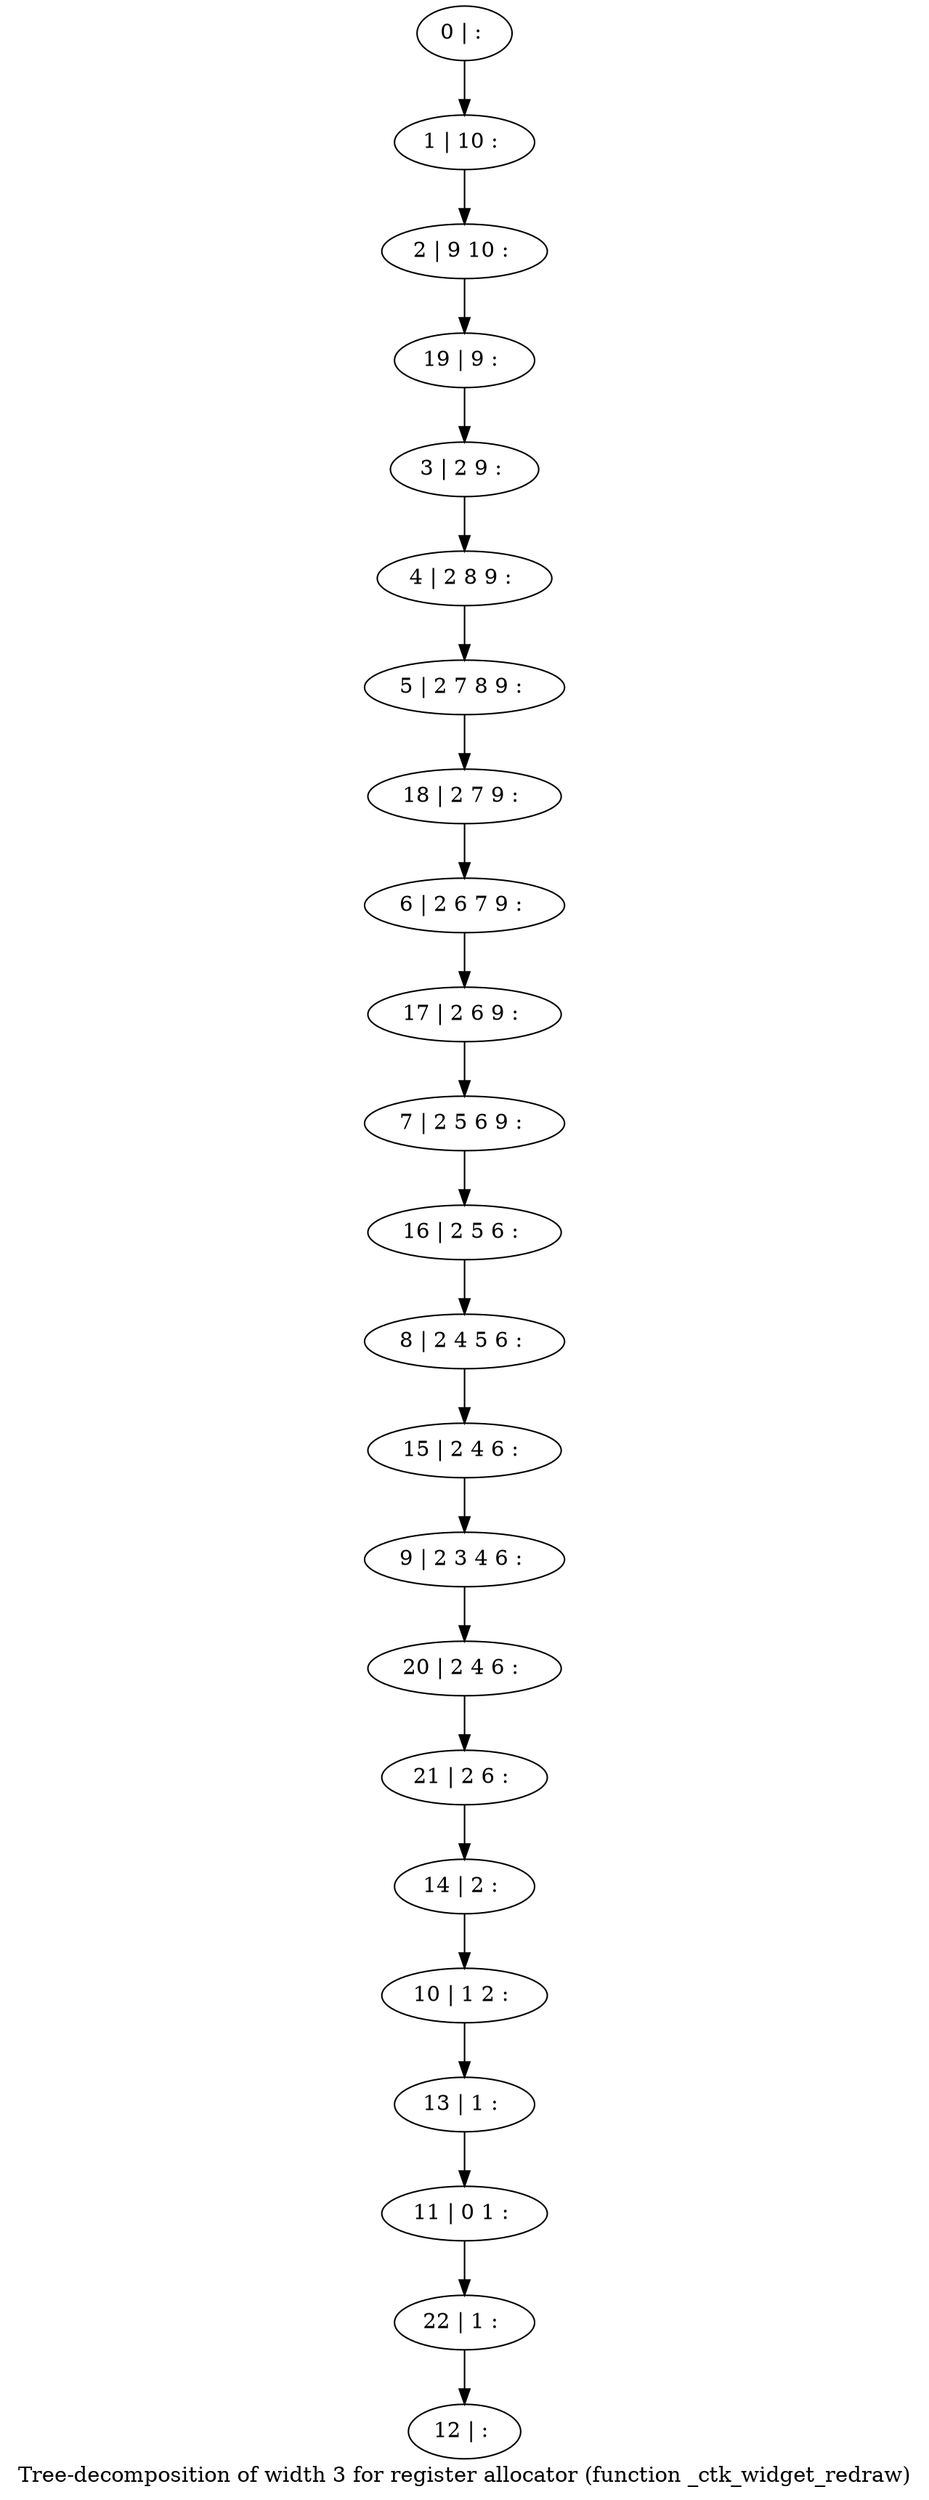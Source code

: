 digraph G {
graph [label="Tree-decomposition of width 3 for register allocator (function _ctk_widget_redraw)"]
0[label="0 | : "];
1[label="1 | 10 : "];
2[label="2 | 9 10 : "];
3[label="3 | 2 9 : "];
4[label="4 | 2 8 9 : "];
5[label="5 | 2 7 8 9 : "];
6[label="6 | 2 6 7 9 : "];
7[label="7 | 2 5 6 9 : "];
8[label="8 | 2 4 5 6 : "];
9[label="9 | 2 3 4 6 : "];
10[label="10 | 1 2 : "];
11[label="11 | 0 1 : "];
12[label="12 | : "];
13[label="13 | 1 : "];
14[label="14 | 2 : "];
15[label="15 | 2 4 6 : "];
16[label="16 | 2 5 6 : "];
17[label="17 | 2 6 9 : "];
18[label="18 | 2 7 9 : "];
19[label="19 | 9 : "];
20[label="20 | 2 4 6 : "];
21[label="21 | 2 6 : "];
22[label="22 | 1 : "];
0->1 ;
1->2 ;
3->4 ;
4->5 ;
13->11 ;
10->13 ;
14->10 ;
15->9 ;
8->15 ;
16->8 ;
7->16 ;
17->7 ;
6->17 ;
18->6 ;
5->18 ;
19->3 ;
2->19 ;
9->20 ;
21->14 ;
20->21 ;
22->12 ;
11->22 ;
}

